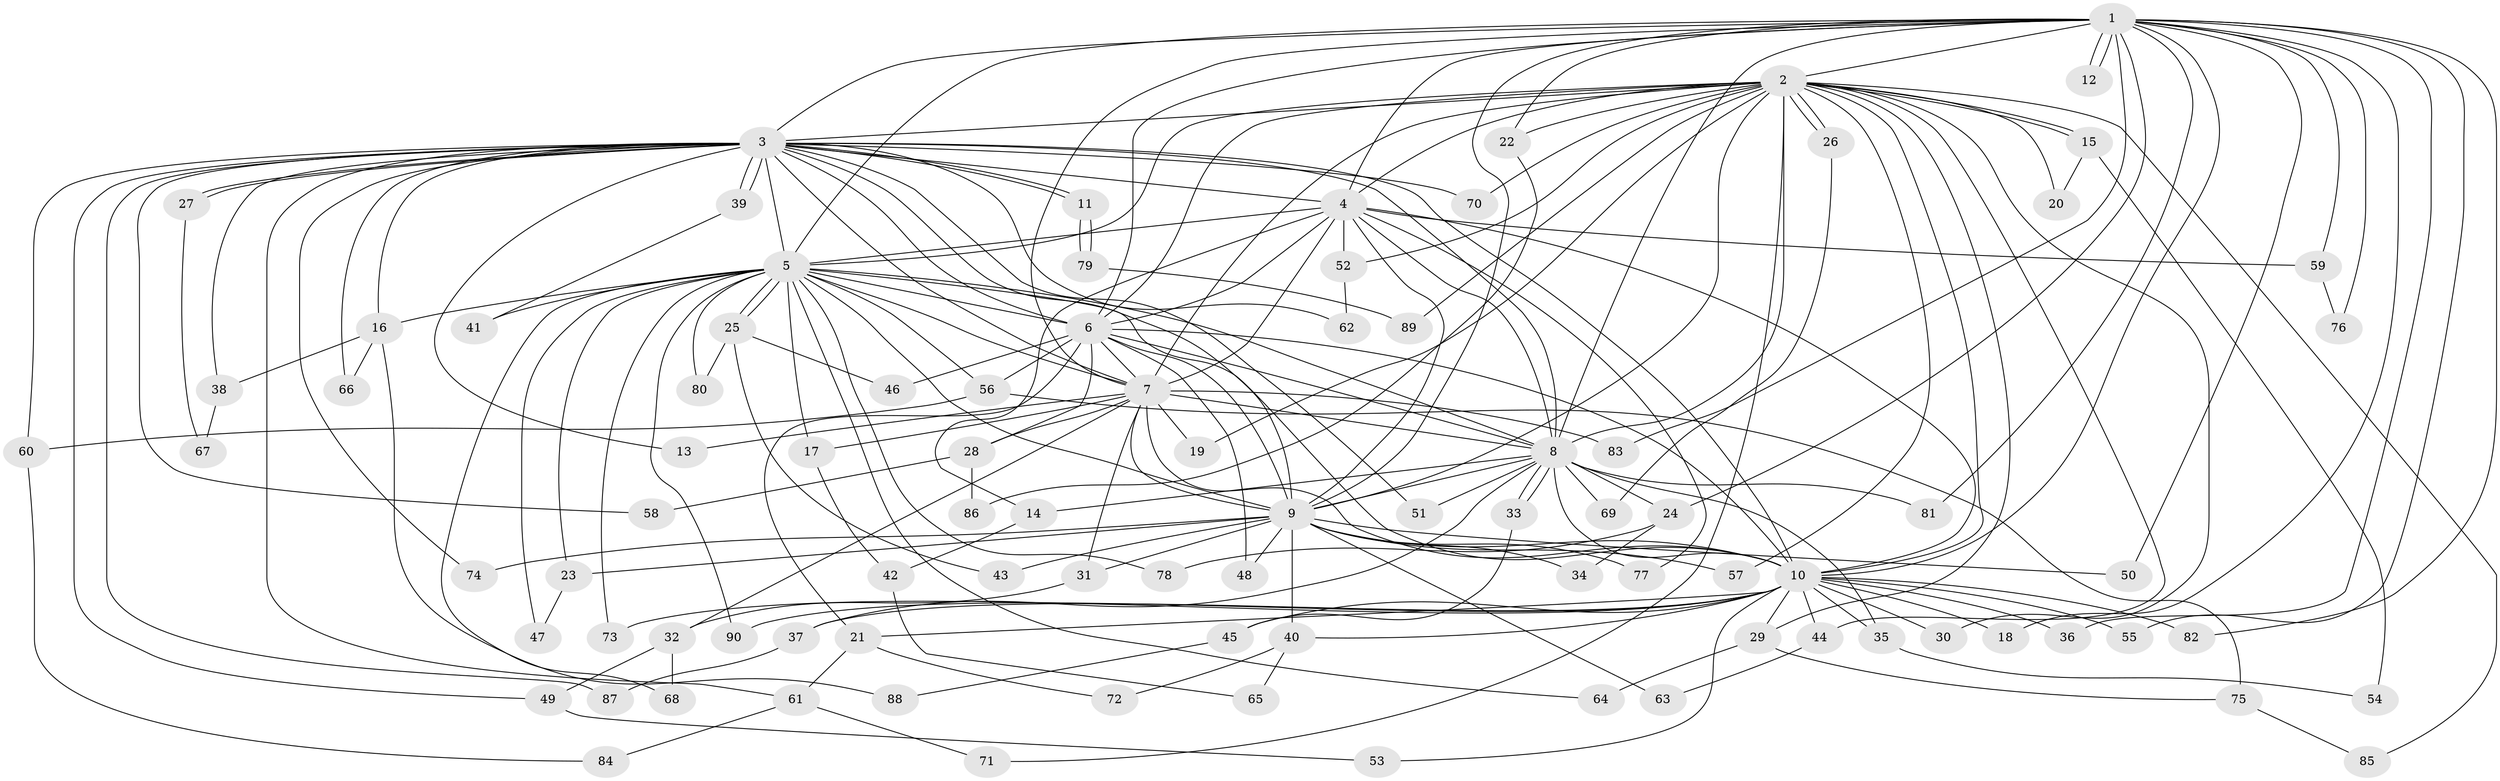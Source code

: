 // Generated by graph-tools (version 1.1) at 2025/34/03/09/25 02:34:57]
// undirected, 90 vertices, 205 edges
graph export_dot {
graph [start="1"]
  node [color=gray90,style=filled];
  1;
  2;
  3;
  4;
  5;
  6;
  7;
  8;
  9;
  10;
  11;
  12;
  13;
  14;
  15;
  16;
  17;
  18;
  19;
  20;
  21;
  22;
  23;
  24;
  25;
  26;
  27;
  28;
  29;
  30;
  31;
  32;
  33;
  34;
  35;
  36;
  37;
  38;
  39;
  40;
  41;
  42;
  43;
  44;
  45;
  46;
  47;
  48;
  49;
  50;
  51;
  52;
  53;
  54;
  55;
  56;
  57;
  58;
  59;
  60;
  61;
  62;
  63;
  64;
  65;
  66;
  67;
  68;
  69;
  70;
  71;
  72;
  73;
  74;
  75;
  76;
  77;
  78;
  79;
  80;
  81;
  82;
  83;
  84;
  85;
  86;
  87;
  88;
  89;
  90;
  1 -- 2;
  1 -- 3;
  1 -- 4;
  1 -- 5;
  1 -- 6;
  1 -- 7;
  1 -- 8;
  1 -- 9;
  1 -- 10;
  1 -- 12;
  1 -- 12;
  1 -- 18;
  1 -- 22;
  1 -- 24;
  1 -- 36;
  1 -- 50;
  1 -- 55;
  1 -- 59;
  1 -- 76;
  1 -- 81;
  1 -- 82;
  1 -- 83;
  2 -- 3;
  2 -- 4;
  2 -- 5;
  2 -- 6;
  2 -- 7;
  2 -- 8;
  2 -- 9;
  2 -- 10;
  2 -- 15;
  2 -- 15;
  2 -- 19;
  2 -- 20;
  2 -- 22;
  2 -- 26;
  2 -- 26;
  2 -- 29;
  2 -- 30;
  2 -- 44;
  2 -- 52;
  2 -- 57;
  2 -- 70;
  2 -- 71;
  2 -- 85;
  2 -- 89;
  3 -- 4;
  3 -- 5;
  3 -- 6;
  3 -- 7;
  3 -- 8;
  3 -- 9;
  3 -- 10;
  3 -- 11;
  3 -- 11;
  3 -- 13;
  3 -- 16;
  3 -- 27;
  3 -- 27;
  3 -- 38;
  3 -- 39;
  3 -- 39;
  3 -- 49;
  3 -- 51;
  3 -- 58;
  3 -- 60;
  3 -- 61;
  3 -- 62;
  3 -- 66;
  3 -- 70;
  3 -- 74;
  3 -- 87;
  4 -- 5;
  4 -- 6;
  4 -- 7;
  4 -- 8;
  4 -- 9;
  4 -- 10;
  4 -- 14;
  4 -- 52;
  4 -- 59;
  4 -- 77;
  5 -- 6;
  5 -- 7;
  5 -- 8;
  5 -- 9;
  5 -- 10;
  5 -- 16;
  5 -- 17;
  5 -- 23;
  5 -- 25;
  5 -- 25;
  5 -- 41;
  5 -- 47;
  5 -- 56;
  5 -- 64;
  5 -- 68;
  5 -- 73;
  5 -- 78;
  5 -- 80;
  5 -- 90;
  6 -- 7;
  6 -- 8;
  6 -- 9;
  6 -- 10;
  6 -- 21;
  6 -- 28;
  6 -- 46;
  6 -- 48;
  6 -- 56;
  7 -- 8;
  7 -- 9;
  7 -- 10;
  7 -- 13;
  7 -- 17;
  7 -- 19;
  7 -- 28;
  7 -- 31;
  7 -- 32;
  7 -- 83;
  8 -- 9;
  8 -- 10;
  8 -- 14;
  8 -- 24;
  8 -- 33;
  8 -- 33;
  8 -- 35;
  8 -- 37;
  8 -- 51;
  8 -- 69;
  8 -- 81;
  9 -- 10;
  9 -- 23;
  9 -- 31;
  9 -- 34;
  9 -- 40;
  9 -- 43;
  9 -- 48;
  9 -- 50;
  9 -- 57;
  9 -- 63;
  9 -- 74;
  9 -- 77;
  10 -- 18;
  10 -- 21;
  10 -- 29;
  10 -- 30;
  10 -- 35;
  10 -- 36;
  10 -- 37;
  10 -- 40;
  10 -- 44;
  10 -- 45;
  10 -- 53;
  10 -- 55;
  10 -- 73;
  10 -- 82;
  10 -- 90;
  11 -- 79;
  11 -- 79;
  14 -- 42;
  15 -- 20;
  15 -- 54;
  16 -- 38;
  16 -- 66;
  16 -- 88;
  17 -- 42;
  21 -- 61;
  21 -- 72;
  22 -- 86;
  23 -- 47;
  24 -- 34;
  24 -- 78;
  25 -- 43;
  25 -- 46;
  25 -- 80;
  26 -- 69;
  27 -- 67;
  28 -- 58;
  28 -- 86;
  29 -- 64;
  29 -- 75;
  31 -- 32;
  32 -- 49;
  32 -- 68;
  33 -- 45;
  35 -- 54;
  37 -- 87;
  38 -- 67;
  39 -- 41;
  40 -- 65;
  40 -- 72;
  42 -- 65;
  44 -- 63;
  45 -- 88;
  49 -- 53;
  52 -- 62;
  56 -- 60;
  56 -- 75;
  59 -- 76;
  60 -- 84;
  61 -- 71;
  61 -- 84;
  75 -- 85;
  79 -- 89;
}
